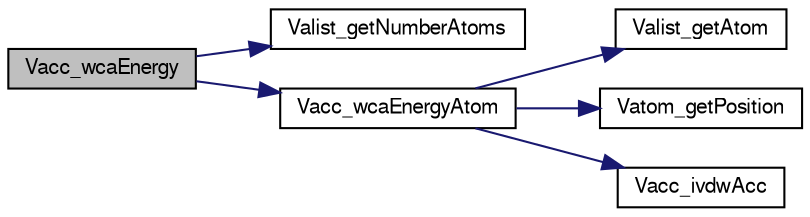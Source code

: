 digraph "Vacc_wcaEnergy"
{
  edge [fontname="FreeSans",fontsize="10",labelfontname="FreeSans",labelfontsize="10"];
  node [fontname="FreeSans",fontsize="10",shape=record];
  rankdir="LR";
  Node1 [label="Vacc_wcaEnergy",height=0.2,width=0.4,color="black", fillcolor="grey75", style="filled" fontcolor="black"];
  Node1 -> Node2 [color="midnightblue",fontsize="10",style="solid",fontname="FreeSans"];
  Node2 [label="Valist_getNumberAtoms",height=0.2,width=0.4,color="black", fillcolor="white", style="filled",URL="$group___valist.html#gaff55ce9b8624255736b0ccf62030f230",tooltip="Get number of atoms in the list."];
  Node1 -> Node3 [color="midnightblue",fontsize="10",style="solid",fontname="FreeSans"];
  Node3 [label="Vacc_wcaEnergyAtom",height=0.2,width=0.4,color="black", fillcolor="white", style="filled",URL="$group___vacc.html#ga0b4c7d9ba7ddd36cf993c64c31334adb",tooltip="Calculate the WCA energy for an atom."];
  Node3 -> Node4 [color="midnightblue",fontsize="10",style="solid",fontname="FreeSans"];
  Node4 [label="Valist_getAtom",height=0.2,width=0.4,color="black", fillcolor="white", style="filled",URL="$group___valist.html#gaf9175f6b6d2c33ad79bd525fc9e0e043",tooltip="Get pointer to particular atom in list."];
  Node3 -> Node5 [color="midnightblue",fontsize="10",style="solid",fontname="FreeSans"];
  Node5 [label="Vatom_getPosition",height=0.2,width=0.4,color="black", fillcolor="white", style="filled",URL="$group___vatom.html#ga282b06da5d33678cab1173a6fe5bc89c",tooltip="Get atomic position."];
  Node3 -> Node6 [color="midnightblue",fontsize="10",style="solid",fontname="FreeSans"];
  Node6 [label="Vacc_ivdwAcc",height=0.2,width=0.4,color="black", fillcolor="white", style="filled",URL="$group___vacc.html#ga050da431e776227898c5a7e7060d2202",tooltip="Report inflated van der Waals accessibility."];
}
